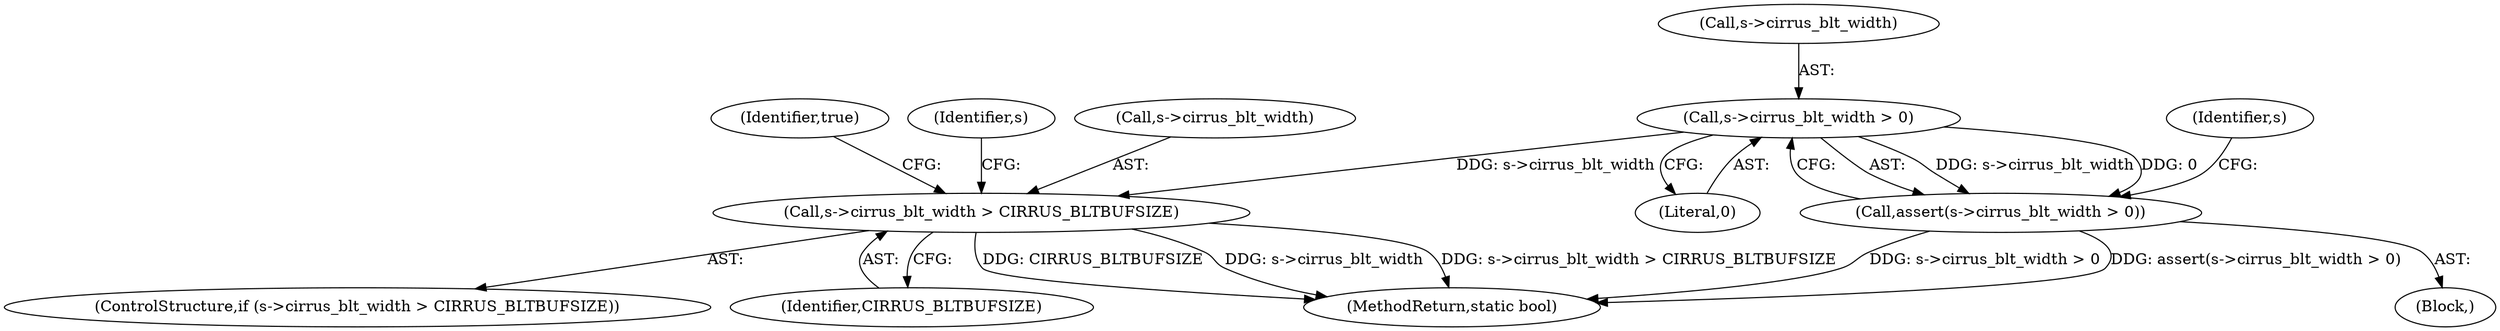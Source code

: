 digraph "0_qemu_bf25983345ca44aec3dd92c57142be45452bd38a@pointer" {
"1000105" [label="(Call,s->cirrus_blt_width > 0)"];
"1000104" [label="(Call,assert(s->cirrus_blt_width > 0))"];
"1000117" [label="(Call,s->cirrus_blt_width > CIRRUS_BLTBUFSIZE)"];
"1000113" [label="(Identifier,s)"];
"1000109" [label="(Literal,0)"];
"1000124" [label="(Identifier,true)"];
"1000117" [label="(Call,s->cirrus_blt_width > CIRRUS_BLTBUFSIZE)"];
"1000104" [label="(Call,assert(s->cirrus_blt_width > 0))"];
"1000106" [label="(Call,s->cirrus_blt_width)"];
"1000127" [label="(Identifier,s)"];
"1000103" [label="(Block,)"];
"1000121" [label="(Identifier,CIRRUS_BLTBUFSIZE)"];
"1000143" [label="(MethodReturn,static bool)"];
"1000118" [label="(Call,s->cirrus_blt_width)"];
"1000116" [label="(ControlStructure,if (s->cirrus_blt_width > CIRRUS_BLTBUFSIZE))"];
"1000105" [label="(Call,s->cirrus_blt_width > 0)"];
"1000105" -> "1000104"  [label="AST: "];
"1000105" -> "1000109"  [label="CFG: "];
"1000106" -> "1000105"  [label="AST: "];
"1000109" -> "1000105"  [label="AST: "];
"1000104" -> "1000105"  [label="CFG: "];
"1000105" -> "1000104"  [label="DDG: s->cirrus_blt_width"];
"1000105" -> "1000104"  [label="DDG: 0"];
"1000105" -> "1000117"  [label="DDG: s->cirrus_blt_width"];
"1000104" -> "1000103"  [label="AST: "];
"1000113" -> "1000104"  [label="CFG: "];
"1000104" -> "1000143"  [label="DDG: assert(s->cirrus_blt_width > 0)"];
"1000104" -> "1000143"  [label="DDG: s->cirrus_blt_width > 0"];
"1000117" -> "1000116"  [label="AST: "];
"1000117" -> "1000121"  [label="CFG: "];
"1000118" -> "1000117"  [label="AST: "];
"1000121" -> "1000117"  [label="AST: "];
"1000124" -> "1000117"  [label="CFG: "];
"1000127" -> "1000117"  [label="CFG: "];
"1000117" -> "1000143"  [label="DDG: s->cirrus_blt_width > CIRRUS_BLTBUFSIZE"];
"1000117" -> "1000143"  [label="DDG: CIRRUS_BLTBUFSIZE"];
"1000117" -> "1000143"  [label="DDG: s->cirrus_blt_width"];
}
